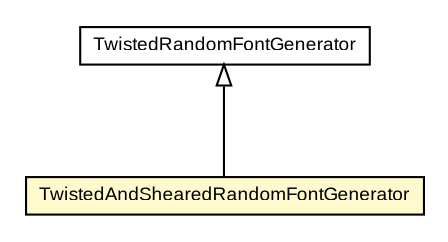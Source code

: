 #!/usr/local/bin/dot
#
# Class diagram 
# Generated by UmlGraph version 4.6 (http://www.spinellis.gr/sw/umlgraph)
#

digraph G {
	edge [fontname="arial",fontsize=10,labelfontname="arial",labelfontsize=10];
	node [fontname="arial",fontsize=10,shape=plaintext];
	// com.octo.captcha.component.image.fontgenerator.TwistedRandomFontGenerator
	c7686 [label=<<table border="0" cellborder="1" cellspacing="0" cellpadding="2" port="p" href="./TwistedRandomFontGenerator.html">
		<tr><td><table border="0" cellspacing="0" cellpadding="1">
			<tr><td> TwistedRandomFontGenerator </td></tr>
		</table></td></tr>
		</table>>, fontname="arial", fontcolor="black", fontsize=9.0];
	// com.octo.captcha.component.image.fontgenerator.TwistedAndShearedRandomFontGenerator
	c7687 [label=<<table border="0" cellborder="1" cellspacing="0" cellpadding="2" port="p" bgcolor="lemonChiffon" href="./TwistedAndShearedRandomFontGenerator.html">
		<tr><td><table border="0" cellspacing="0" cellpadding="1">
			<tr><td> TwistedAndShearedRandomFontGenerator </td></tr>
		</table></td></tr>
		</table>>, fontname="arial", fontcolor="black", fontsize=9.0];
	//com.octo.captcha.component.image.fontgenerator.TwistedAndShearedRandomFontGenerator extends com.octo.captcha.component.image.fontgenerator.TwistedRandomFontGenerator
	c7686:p -> c7687:p [dir=back,arrowtail=empty];
}

